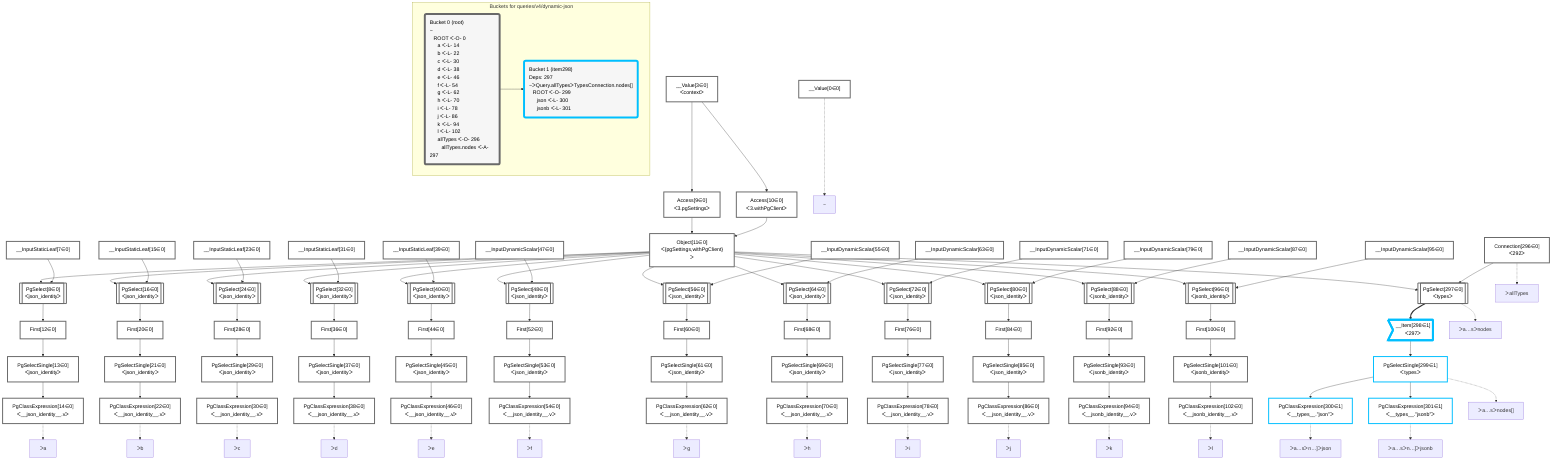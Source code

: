 graph TD
    classDef path fill:#eee,stroke:#000,color:#000
    classDef plan fill:#fff,stroke-width:3px,color:#000
    classDef itemplan fill:#fff,stroke-width:6px,color:#000
    classDef sideeffectplan fill:#f00,stroke-width:6px,color:#000
    classDef bucket fill:#f6f6f6,color:#000,stroke-width:6px,text-align:left


    %% define plans
    __Value0["__Value[0∈0]"]:::plan
    __Value3["__Value[3∈0]<br />ᐸcontextᐳ"]:::plan
    __InputStaticLeaf7["__InputStaticLeaf[7∈0]"]:::plan
    Access9["Access[9∈0]<br />ᐸ3.pgSettingsᐳ"]:::plan
    Access10["Access[10∈0]<br />ᐸ3.withPgClientᐳ"]:::plan
    Object11["Object[11∈0]<br />ᐸ{pgSettings,withPgClient}ᐳ"]:::plan
    PgSelect8[["PgSelect[8∈0]<br />ᐸjson_identityᐳ"]]:::plan
    First12["First[12∈0]"]:::plan
    PgSelectSingle13["PgSelectSingle[13∈0]<br />ᐸjson_identityᐳ"]:::plan
    PgClassExpression14["PgClassExpression[14∈0]<br />ᐸ__json_identity__.vᐳ"]:::plan
    __InputStaticLeaf15["__InputStaticLeaf[15∈0]"]:::plan
    PgSelect16[["PgSelect[16∈0]<br />ᐸjson_identityᐳ"]]:::plan
    First20["First[20∈0]"]:::plan
    PgSelectSingle21["PgSelectSingle[21∈0]<br />ᐸjson_identityᐳ"]:::plan
    PgClassExpression22["PgClassExpression[22∈0]<br />ᐸ__json_identity__.vᐳ"]:::plan
    __InputStaticLeaf23["__InputStaticLeaf[23∈0]"]:::plan
    PgSelect24[["PgSelect[24∈0]<br />ᐸjson_identityᐳ"]]:::plan
    First28["First[28∈0]"]:::plan
    PgSelectSingle29["PgSelectSingle[29∈0]<br />ᐸjson_identityᐳ"]:::plan
    PgClassExpression30["PgClassExpression[30∈0]<br />ᐸ__json_identity__.vᐳ"]:::plan
    __InputStaticLeaf31["__InputStaticLeaf[31∈0]"]:::plan
    PgSelect32[["PgSelect[32∈0]<br />ᐸjson_identityᐳ"]]:::plan
    First36["First[36∈0]"]:::plan
    PgSelectSingle37["PgSelectSingle[37∈0]<br />ᐸjson_identityᐳ"]:::plan
    PgClassExpression38["PgClassExpression[38∈0]<br />ᐸ__json_identity__.vᐳ"]:::plan
    __InputStaticLeaf39["__InputStaticLeaf[39∈0]"]:::plan
    PgSelect40[["PgSelect[40∈0]<br />ᐸjson_identityᐳ"]]:::plan
    First44["First[44∈0]"]:::plan
    PgSelectSingle45["PgSelectSingle[45∈0]<br />ᐸjson_identityᐳ"]:::plan
    PgClassExpression46["PgClassExpression[46∈0]<br />ᐸ__json_identity__.vᐳ"]:::plan
    __InputDynamicScalar47["__InputDynamicScalar[47∈0]"]:::plan
    PgSelect48[["PgSelect[48∈0]<br />ᐸjson_identityᐳ"]]:::plan
    First52["First[52∈0]"]:::plan
    PgSelectSingle53["PgSelectSingle[53∈0]<br />ᐸjson_identityᐳ"]:::plan
    PgClassExpression54["PgClassExpression[54∈0]<br />ᐸ__json_identity__.vᐳ"]:::plan
    __InputDynamicScalar55["__InputDynamicScalar[55∈0]"]:::plan
    PgSelect56[["PgSelect[56∈0]<br />ᐸjson_identityᐳ"]]:::plan
    First60["First[60∈0]"]:::plan
    PgSelectSingle61["PgSelectSingle[61∈0]<br />ᐸjson_identityᐳ"]:::plan
    PgClassExpression62["PgClassExpression[62∈0]<br />ᐸ__json_identity__.vᐳ"]:::plan
    __InputDynamicScalar63["__InputDynamicScalar[63∈0]"]:::plan
    PgSelect64[["PgSelect[64∈0]<br />ᐸjson_identityᐳ"]]:::plan
    First68["First[68∈0]"]:::plan
    PgSelectSingle69["PgSelectSingle[69∈0]<br />ᐸjson_identityᐳ"]:::plan
    PgClassExpression70["PgClassExpression[70∈0]<br />ᐸ__json_identity__.vᐳ"]:::plan
    __InputDynamicScalar71["__InputDynamicScalar[71∈0]"]:::plan
    PgSelect72[["PgSelect[72∈0]<br />ᐸjson_identityᐳ"]]:::plan
    First76["First[76∈0]"]:::plan
    PgSelectSingle77["PgSelectSingle[77∈0]<br />ᐸjson_identityᐳ"]:::plan
    PgClassExpression78["PgClassExpression[78∈0]<br />ᐸ__json_identity__.vᐳ"]:::plan
    __InputDynamicScalar79["__InputDynamicScalar[79∈0]"]:::plan
    PgSelect80[["PgSelect[80∈0]<br />ᐸjson_identityᐳ"]]:::plan
    First84["First[84∈0]"]:::plan
    PgSelectSingle85["PgSelectSingle[85∈0]<br />ᐸjson_identityᐳ"]:::plan
    PgClassExpression86["PgClassExpression[86∈0]<br />ᐸ__json_identity__.vᐳ"]:::plan
    __InputDynamicScalar87["__InputDynamicScalar[87∈0]"]:::plan
    PgSelect88[["PgSelect[88∈0]<br />ᐸjsonb_identityᐳ"]]:::plan
    First92["First[92∈0]"]:::plan
    PgSelectSingle93["PgSelectSingle[93∈0]<br />ᐸjsonb_identityᐳ"]:::plan
    PgClassExpression94["PgClassExpression[94∈0]<br />ᐸ__jsonb_identity__.vᐳ"]:::plan
    __InputDynamicScalar95["__InputDynamicScalar[95∈0]"]:::plan
    PgSelect96[["PgSelect[96∈0]<br />ᐸjsonb_identityᐳ"]]:::plan
    First100["First[100∈0]"]:::plan
    PgSelectSingle101["PgSelectSingle[101∈0]<br />ᐸjsonb_identityᐳ"]:::plan
    PgClassExpression102["PgClassExpression[102∈0]<br />ᐸ__jsonb_identity__.vᐳ"]:::plan
    Connection296["Connection[296∈0]<br />ᐸ292ᐳ"]:::plan
    PgSelect297[["PgSelect[297∈0]<br />ᐸtypesᐳ"]]:::plan
    __Item298>"__Item[298∈1]<br />ᐸ297ᐳ"]:::itemplan
    PgSelectSingle299["PgSelectSingle[299∈1]<br />ᐸtypesᐳ"]:::plan
    PgClassExpression300["PgClassExpression[300∈1]<br />ᐸ__types__.”json”ᐳ"]:::plan
    PgClassExpression301["PgClassExpression[301∈1]<br />ᐸ__types__.”jsonb”ᐳ"]:::plan

    %% plan dependencies
    __Value3 --> Access9
    __Value3 --> Access10
    Access9 & Access10 --> Object11
    Object11 & __InputStaticLeaf7 --> PgSelect8
    PgSelect8 --> First12
    First12 --> PgSelectSingle13
    PgSelectSingle13 --> PgClassExpression14
    Object11 & __InputStaticLeaf15 --> PgSelect16
    PgSelect16 --> First20
    First20 --> PgSelectSingle21
    PgSelectSingle21 --> PgClassExpression22
    Object11 & __InputStaticLeaf23 --> PgSelect24
    PgSelect24 --> First28
    First28 --> PgSelectSingle29
    PgSelectSingle29 --> PgClassExpression30
    Object11 & __InputStaticLeaf31 --> PgSelect32
    PgSelect32 --> First36
    First36 --> PgSelectSingle37
    PgSelectSingle37 --> PgClassExpression38
    Object11 & __InputStaticLeaf39 --> PgSelect40
    PgSelect40 --> First44
    First44 --> PgSelectSingle45
    PgSelectSingle45 --> PgClassExpression46
    Object11 & __InputDynamicScalar47 --> PgSelect48
    PgSelect48 --> First52
    First52 --> PgSelectSingle53
    PgSelectSingle53 --> PgClassExpression54
    Object11 & __InputDynamicScalar55 --> PgSelect56
    PgSelect56 --> First60
    First60 --> PgSelectSingle61
    PgSelectSingle61 --> PgClassExpression62
    Object11 & __InputDynamicScalar63 --> PgSelect64
    PgSelect64 --> First68
    First68 --> PgSelectSingle69
    PgSelectSingle69 --> PgClassExpression70
    Object11 & __InputDynamicScalar71 --> PgSelect72
    PgSelect72 --> First76
    First76 --> PgSelectSingle77
    PgSelectSingle77 --> PgClassExpression78
    Object11 & __InputDynamicScalar79 --> PgSelect80
    PgSelect80 --> First84
    First84 --> PgSelectSingle85
    PgSelectSingle85 --> PgClassExpression86
    Object11 & __InputDynamicScalar87 --> PgSelect88
    PgSelect88 --> First92
    First92 --> PgSelectSingle93
    PgSelectSingle93 --> PgClassExpression94
    Object11 & __InputDynamicScalar95 --> PgSelect96
    PgSelect96 --> First100
    First100 --> PgSelectSingle101
    PgSelectSingle101 --> PgClassExpression102
    Object11 & Connection296 --> PgSelect297
    PgSelect297 ==> __Item298
    __Item298 --> PgSelectSingle299
    PgSelectSingle299 --> PgClassExpression300
    PgSelectSingle299 --> PgClassExpression301

    %% plan-to-path relationships
    P0["~"]
    __Value0 -.-> P0
    P14["ᐳa"]
    PgClassExpression14 -.-> P14
    P22["ᐳb"]
    PgClassExpression22 -.-> P22
    P30["ᐳc"]
    PgClassExpression30 -.-> P30
    P38["ᐳd"]
    PgClassExpression38 -.-> P38
    P46["ᐳe"]
    PgClassExpression46 -.-> P46
    P54["ᐳf"]
    PgClassExpression54 -.-> P54
    P62["ᐳg"]
    PgClassExpression62 -.-> P62
    P70["ᐳh"]
    PgClassExpression70 -.-> P70
    P78["ᐳi"]
    PgClassExpression78 -.-> P78
    P86["ᐳj"]
    PgClassExpression86 -.-> P86
    P94["ᐳk"]
    PgClassExpression94 -.-> P94
    P102["ᐳl"]
    PgClassExpression102 -.-> P102
    P296["ᐳallTypes"]
    Connection296 -.-> P296
    P297["ᐳa…sᐳnodes"]
    PgSelect297 -.-> P297
    P299["ᐳa…sᐳnodes[]"]
    PgSelectSingle299 -.-> P299
    P300["ᐳa…sᐳn…]ᐳjson"]
    PgClassExpression300 -.-> P300
    P301["ᐳa…sᐳn…]ᐳjsonb"]
    PgClassExpression301 -.-> P301

    subgraph "Buckets for queries/v4/dynamic-json"
    Bucket0("Bucket 0 (root)<br />~<br />⠀ROOT ᐸ-O- 0<br />⠀⠀a ᐸ-L- 14<br />⠀⠀b ᐸ-L- 22<br />⠀⠀c ᐸ-L- 30<br />⠀⠀d ᐸ-L- 38<br />⠀⠀e ᐸ-L- 46<br />⠀⠀f ᐸ-L- 54<br />⠀⠀g ᐸ-L- 62<br />⠀⠀h ᐸ-L- 70<br />⠀⠀i ᐸ-L- 78<br />⠀⠀j ᐸ-L- 86<br />⠀⠀k ᐸ-L- 94<br />⠀⠀l ᐸ-L- 102<br />⠀⠀allTypes ᐸ-O- 296<br />⠀⠀⠀allTypes.nodes ᐸ-A- 297"):::bucket
    classDef bucket0 stroke:#696969
    class Bucket0,__Value0,__Value3,__InputStaticLeaf7,PgSelect8,Access9,Access10,Object11,First12,PgSelectSingle13,PgClassExpression14,__InputStaticLeaf15,PgSelect16,First20,PgSelectSingle21,PgClassExpression22,__InputStaticLeaf23,PgSelect24,First28,PgSelectSingle29,PgClassExpression30,__InputStaticLeaf31,PgSelect32,First36,PgSelectSingle37,PgClassExpression38,__InputStaticLeaf39,PgSelect40,First44,PgSelectSingle45,PgClassExpression46,__InputDynamicScalar47,PgSelect48,First52,PgSelectSingle53,PgClassExpression54,__InputDynamicScalar55,PgSelect56,First60,PgSelectSingle61,PgClassExpression62,__InputDynamicScalar63,PgSelect64,First68,PgSelectSingle69,PgClassExpression70,__InputDynamicScalar71,PgSelect72,First76,PgSelectSingle77,PgClassExpression78,__InputDynamicScalar79,PgSelect80,First84,PgSelectSingle85,PgClassExpression86,__InputDynamicScalar87,PgSelect88,First92,PgSelectSingle93,PgClassExpression94,__InputDynamicScalar95,PgSelect96,First100,PgSelectSingle101,PgClassExpression102,Connection296,PgSelect297 bucket0
    Bucket1("Bucket 1 (item298)<br />Deps: 297<br />~ᐳQuery.allTypesᐳTypesConnection.nodes[]<br />⠀ROOT ᐸ-O- 299<br />⠀⠀json ᐸ-L- 300<br />⠀⠀jsonb ᐸ-L- 301"):::bucket
    classDef bucket1 stroke:#00bfff
    class Bucket1,__Item298,PgSelectSingle299,PgClassExpression300,PgClassExpression301 bucket1
    Bucket0 --> Bucket1
    end